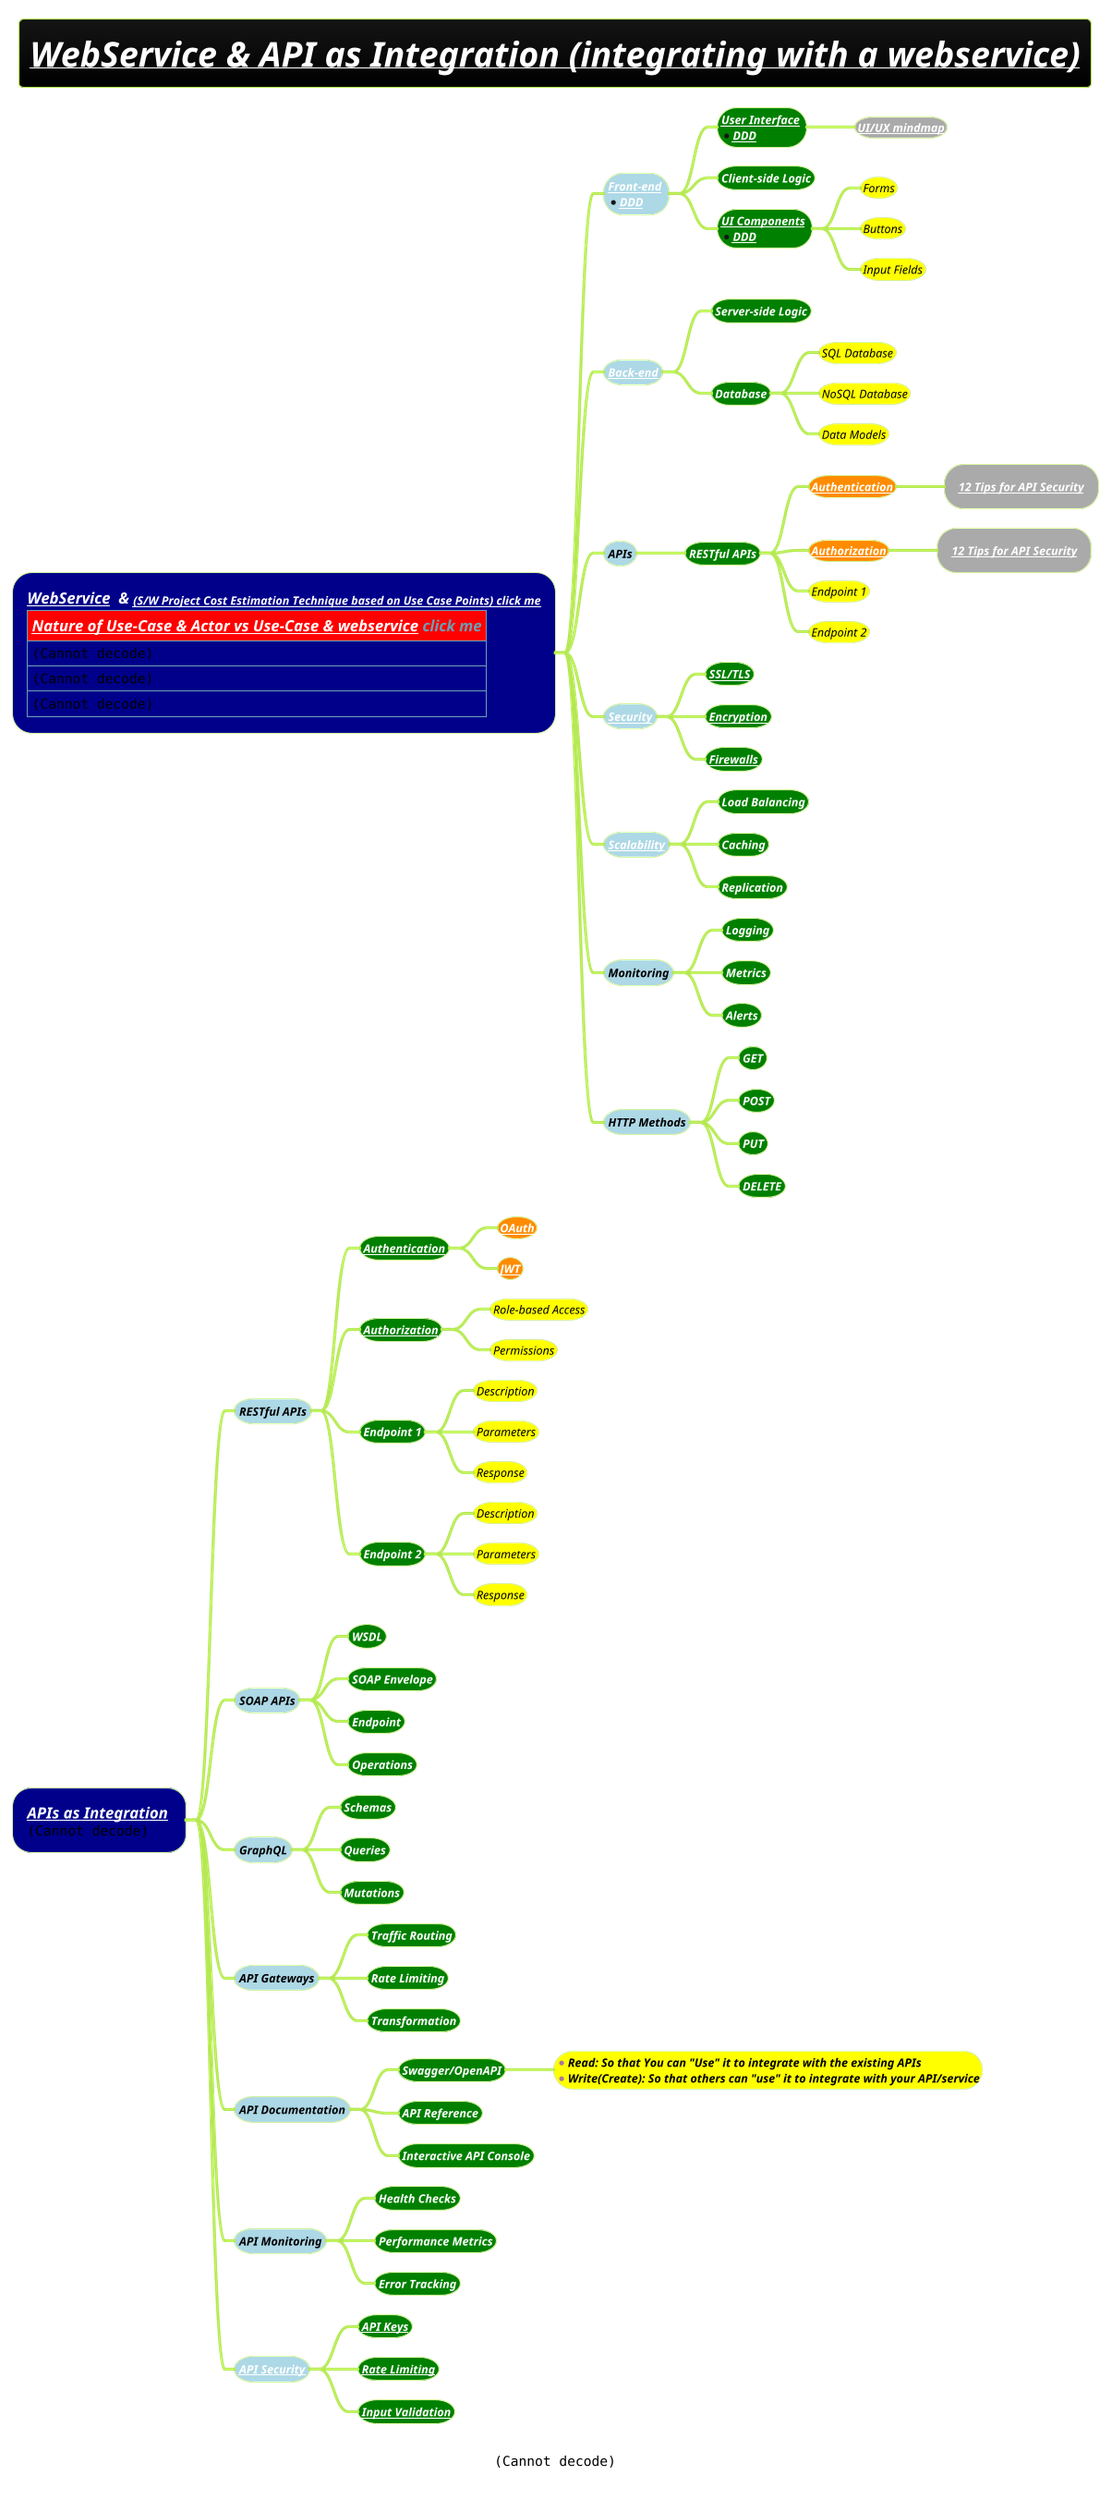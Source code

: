 @startmindmap
title =<i><b><u>[[docs/3-programming-languages/Venkat-Subramaniam/gif/API-vs-SDK.adoc WebService & API as Integration (integrating with a webservice)]]
caption <img:images/image-2023-02-20-18-57-28-106.png{scale=.66}>

!theme hacker

*[#darkblue]:<i><color #white>[[docs/3-programming-languages/clean-architecture/images/external-interfaces-or-APIs.png WebService]]  & <size:12>[[docs/3-programming-languages/clean-architecture/images/image-2023-02-20-18-57-28-106.png (S/W Project Cost Estimation Technique based on Use Case Points) click me]]
|<#red><b><i>[[docs/2-uml/requirements-and-design-with-plantuml/1-use-cases-or-features/use-case.png Nature of Use-Case & Actor vs Use-Case & webservice]] click me|
|<img:images/img_470.png{scale=.94}>|
|<img:images/img_469.png{scale=.96}>|
|<img:images/img_471.png{scale=.838}>|;
**[#lightblue] <i><color #black><size:12>[[docs/3-programming-languages/Venkat-Subramaniam/images/img_428.png Front-end]] \n*<i><color #black><size:12>[[docs/3-programming-languages/Venkat-Subramaniam/images/img_574.png DDD]]
***[#green] <b><i><color #white><size:12>[[docs/3-programming-languages/Venkat-Subramaniam/images/img_428.png User Interface]] \n*<b><i><color #black><size:12>[[docs/3-programming-languages/Venkat-Subramaniam/images/img_574.png DDD]]
****[#a] <i><color #white><b><size:12>[[docs/1-Requirement-Engineering/MVP-PoC-and-case-study/UI-UX.puml UI/UX mindmap]]
***[#green] <b><i><color #white><size:12>Client-side Logic
***[#green] <b><i><color #white><size:12>[[docs/3-programming-languages/Venkat-Subramaniam/images/img_428.png UI Components]] \n*<i><color #black><size:12><b>[[docs/3-programming-languages/Venkat-Subramaniam/images/img_574.png DDD]]
****[#yellow] <i><color #black><size:12>Forms
****[#yellow] <i><color #black><size:12>Buttons
****[#yellow] <i><color #black><size:12>Input Fields
**[#lightblue] <i><color #black><size:12>[[docs/3-programming-languages/Venkat-Subramaniam/images/img_7.jpg Back-end]]
***[#green] <b><i><color #white><size:12>Server-side Logic
***[#green] <b><i><color #white><size:12>Database
****[#yellow] <i><color #black><size:12>SQL Database
****[#yellow] <i><color #black><size:12>NoSQL Database
****[#yellow] <i><color #black><size:12>Data Models
**[#lightblue] <i><color #black><size:12>APIs
***[#green] <b><i><color #white><size:12>RESTful APIs
****[#darkorange] <b><i><color #black><size:12>[[docs/3-programming-languages/Venkat-Subramaniam/gif/api-design-and-security-best-practices.adoc Authentication]]
*****[#a] <b><i><color #black><size:12>[[docs/3-programming-languages/Venkat-Subramaniam/gif/api-design-and-security-best-practices.adoc 12 Tips for API Security]]
****[#darkorange] <b><i><color #black><size:12>[[docs/3-programming-languages/Venkat-Subramaniam/gif/session-JWT-Token-SSO-and-OAuth-2-0.adoc Authorization]]
*****[#a] <b><i><color #black><size:12>[[docs/3-programming-languages/Venkat-Subramaniam/gif/api-design-and-security-best-practices.adoc 12 Tips for API Security]]
****[#yellow] <i><color #black><size:12>Endpoint 1
****[#yellow] <i><color #black><size:12>Endpoint 2
**[#lightblue] <i><color #black><size:12>[[docs/3-programming-languages/Venkat-Subramaniam/gif/api-design-and-security-best-practices.adoc Security]]
***[#green] <b><i><color #white><size:12>[[docs/3-programming-languages/Venkat-Subramaniam/gif/api-design-and-security-best-practices.adoc SSL/TLS]]
***[#green] <b><i><color #white><size:12>[[docs/3-programming-languages/Venkat-Subramaniam/gif/api-design-and-security-best-practices.adoc Encryption]]
***[#green] <b><i><color #white><size:12>[[docs/3-programming-languages/Venkat-Subramaniam/gif/api-design-and-security-best-practices.adoc Firewalls]]
**[#lightblue] <i><color #black><size:12>[[docs/3-programming-languages/Venkat-Subramaniam/gif/4-K8-service-type.adoc Scalability]]
***[#green] <b><i><color #white><size:12>Load Balancing
***[#green] <b><i><color #white><size:12>Caching
***[#green] <b><i><color #white><size:12>Replication
**[#lightblue] <i><color #black><size:12>Monitoring
***[#green] <b><i><color #white><size:12>Logging
***[#green] <b><i><color #white><size:12>Metrics
***[#green] <b><i><color #white><size:12>Alerts
**[#lightblue] <i><color #black><size:12>HTTP Methods
***[#green] <b><i><color #white><size:12>GET
***[#green] <b><i><color #white><size:12>POST
***[#green] <b><i><color #white><size:12>PUT
***[#green] <b><i><color #white><size:12>DELETE



*[#darkblue] <i><color #white>[[docs/3-programming-languages/clean-architecture/images/external-interfaces-or-APIs.png APIs as Integration]] \n<img:images/img_471.png{scale=1}>
**[#lightblue] <i><color #black><size:12>RESTful APIs
***[#green] <b><i><color #white><size:12>[[docs/3-programming-languages/Venkat-Subramaniam/gif/session-JWT-Token-SSO-and-OAuth-2-0.adoc Authentication]]
****[#darkorange] <b><i><color #black><size:12>[[docs/3-programming-languages/Venkat-Subramaniam/gif/session-JWT-Token-SSO-and-OAuth-2-0.adoc OAuth]]
****[#darkorange] <b><i><color #black><size:12>[[docs/3-programming-languages/Venkat-Subramaniam/gif/session-JWT-Token-SSO-and-OAuth-2-0.adoc JWT]]
***[#green] <b><i><color #white><size:12>[[docs/3-programming-languages/Venkat-Subramaniam/gif/session-JWT-Token-SSO-and-OAuth-2-0.adoc Authorization]]
****[#yellow] <i><color #black><size:12>Role-based Access
****[#yellow] <i><color #black><size:12>Permissions
***[#green] <b><i><color #white><size:12>Endpoint 1
****[#yellow] <i><color #black><size:12>Description
****[#yellow] <i><color #black><size:12>Parameters
****[#yellow] <i><color #black><size:12>Response
***[#green] <b><i><color #white><size:12>Endpoint 2
****[#yellow] <i><color #black><size:12>Description
****[#yellow] <i><color #black><size:12>Parameters
****[#yellow] <i><color #black><size:12>Response
**[#lightblue] <i><color #black><size:12>SOAP APIs
***[#green] <b><i><color #white><size:12>WSDL
***[#green] <b><i><color #white><size:12>SOAP Envelope
***[#green] <b><i><color #white><size:12>Endpoint
***[#green] <b><i><color #white><size:12>Operations
**[#lightblue] <i><color #black><size:12>GraphQL
***[#green] <b><i><color #white><size:12>Schemas
***[#green] <b><i><color #white><size:12>Queries
***[#green] <b><i><color #white><size:12>Mutations
**[#lightblue] <i><color #black><size:12>API Gateways
***[#green] <b><i><color #white><size:12>Traffic Routing
***[#green] <b><i><color #white><size:12>Rate Limiting
***[#green] <b><i><color #white><size:12>Transformation
**[#lightblue] <i><color #black><size:12>API Documentation
***[#green] <b><i><color #white><size:12>Swagger/OpenAPI
****[#yellow] *<b><i><color #black><size:12>Read: So that You can "Use" it to integrate with the existing APIs \n*<b><i><color #black><size:12>Write(Create): So that others can "use" it to integrate with your API/service
***[#green] <b><i><color #white><size:12>API Reference
***[#green] <b><i><color #white><size:12>Interactive API Console
**[#lightblue] <i><color #black><size:12>API Monitoring
***[#green] <b><i><color #white><size:12>Health Checks
***[#green] <b><i><color #white><size:12>Performance Metrics
***[#green] <b><i><color #white><size:12>Error Tracking
**[#lightblue] <i><color #black><size:12>[[docs/3-programming-languages/Venkat-Subramaniam/gif/api-design-and-security-best-practices.adoc API Security]]
***[#green] <b><i><color #white><size:12>[[docs/3-programming-languages/Venkat-Subramaniam/gif/api-design-and-security-best-practices.adoc API Keys]]
***[#green] <b><i><color #white><size:12>[[docs/3-programming-languages/Venkat-Subramaniam/gif/api-design-and-security-best-practices.adoc Rate Limiting]]
***[#green] <b><i><color #white><size:12>[[docs/3-programming-languages/Venkat-Subramaniam/gif/api-design-and-security-best-practices.adoc Input Validation]]

@endmindmap
